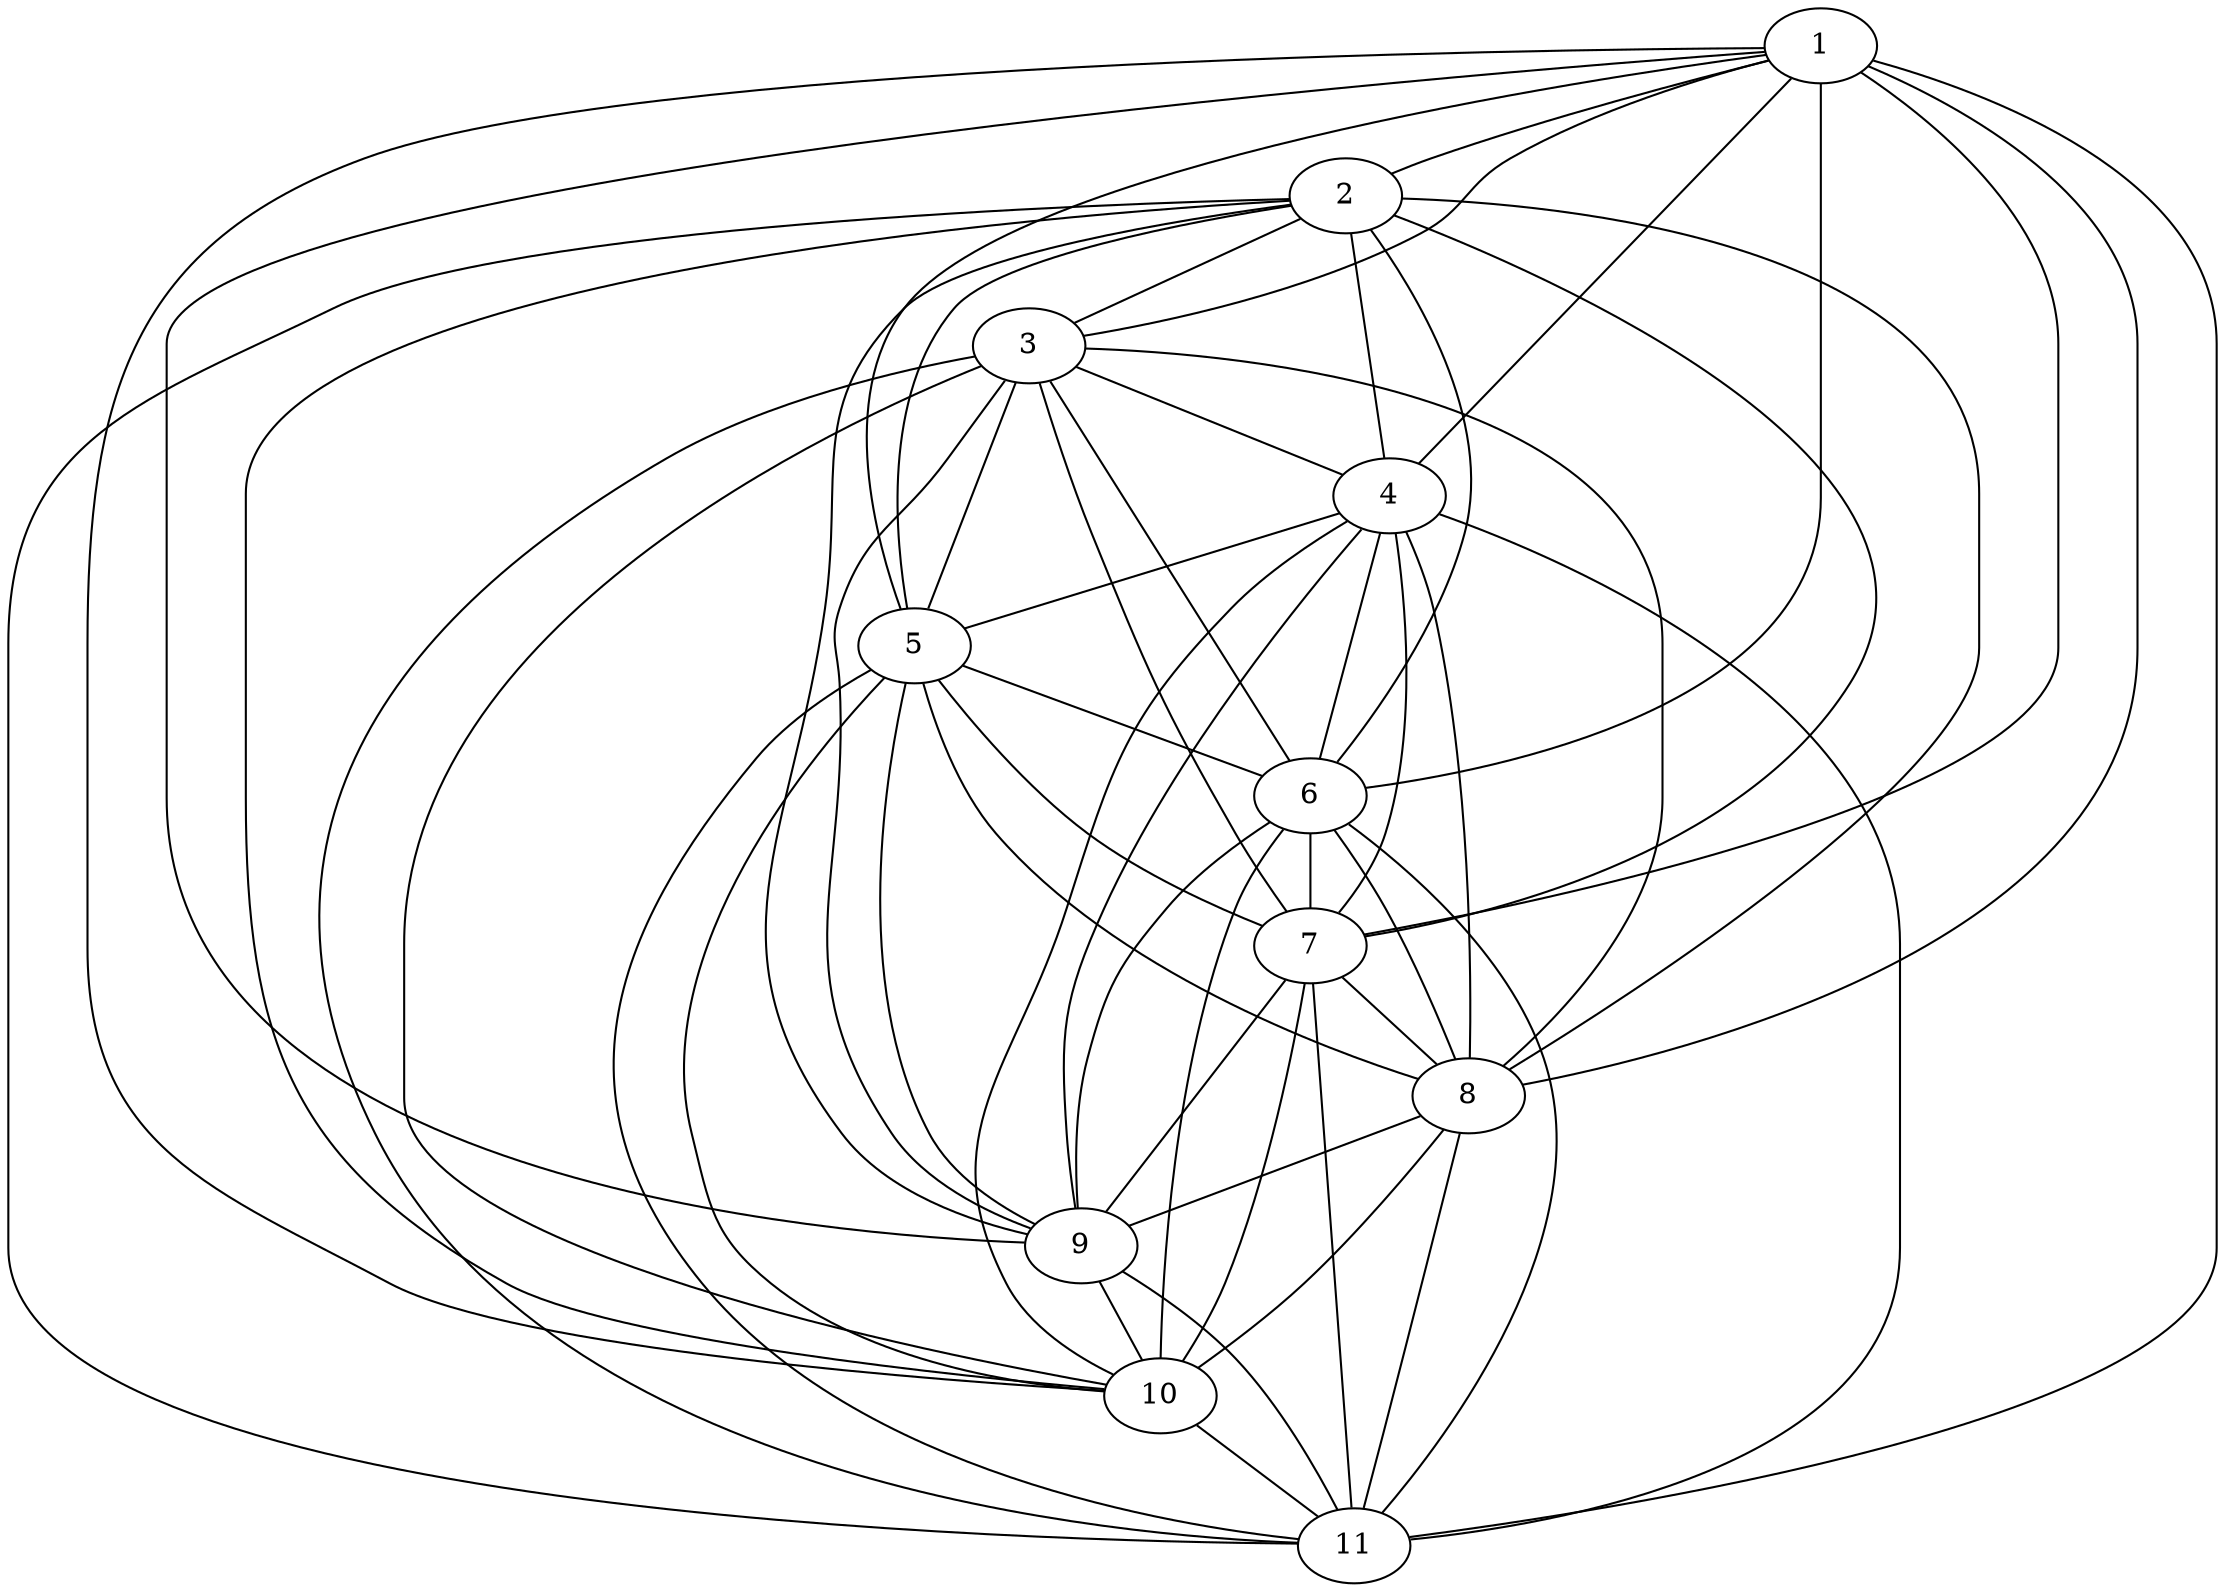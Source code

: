 graph UndirectedGraph {
	1 -- 2 [weight = 29];
	1 -- 3 [weight = 20];
	1 -- 4 [weight = 21];
	1 -- 5 [weight = 16];
	1 -- 6 [weight = 31];
	1 -- 7 [weight = 100];
	1 -- 8 [weight = 12];
	1 -- 9 [weight = 4];
	1 -- 10 [weight = 31];
	1 -- 11 [weight = 18];
	2 -- 3 [weight = 15];
	2 -- 4 [weight = 29];
	2 -- 5 [weight = 28];
	2 -- 6 [weight = 40];
	2 -- 7 [weight = 72];
	2 -- 8 [weight = 21];
	2 -- 9 [weight = 29];
	2 -- 10 [weight = 41];
	2 -- 11 [weight = 12];
	3 -- 4 [weight = 15];
	3 -- 5 [weight = 14];
	3 -- 6 [weight = 25];
	3 -- 7 [weight = 81];
	3 -- 8 [weight = 9];
	3 -- 9 [weight = 23];
	3 -- 10 [weight = 27];
	3 -- 11 [weight = 13];
	4 -- 5 [weight = 4];
	4 -- 6 [weight = 12];
	4 -- 7 [weight = 92];
	4 -- 8 [weight = 12];
	4 -- 9 [weight = 25];
	4 -- 10 [weight = 13];
	4 -- 11 [weight = 25];
	5 -- 6 [weight = 16];
	5 -- 7 [weight = 94];
	5 -- 8 [weight = 9];
	5 -- 9 [weight = 20];
	5 -- 10 [weight = 16];
	5 -- 11 [weight = 22];
	6 -- 7 [weight = 95];
	6 -- 8 [weight = 24];
	6 -- 9 [weight = 36];
	6 -- 10 [weight = 3];
	6 -- 11 [weight = 37];
	7 -- 8 [weight = 90];
	7 -- 9 [weight = 101];
	7 -- 10 [weight = 99];
	7 -- 11 [weight = 84];
	8 -- 9 [weight = 15];
	8 -- 10 [weight = 25];
	8 -- 11 [weight = 13];
	9 -- 10 [weight = 35];
	9 -- 11 [weight = 18];
	10 -- 11 [weight = 38];
}